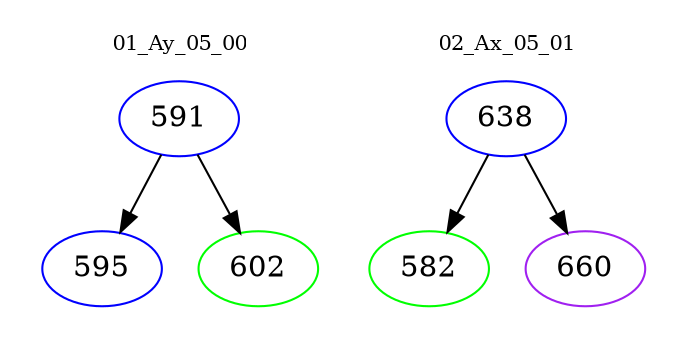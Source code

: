 digraph{
subgraph cluster_0 {
color = white
label = "01_Ay_05_00";
fontsize=10;
T0_591 [label="591", color="blue"]
T0_591 -> T0_595 [color="black"]
T0_595 [label="595", color="blue"]
T0_591 -> T0_602 [color="black"]
T0_602 [label="602", color="green"]
}
subgraph cluster_1 {
color = white
label = "02_Ax_05_01";
fontsize=10;
T1_638 [label="638", color="blue"]
T1_638 -> T1_582 [color="black"]
T1_582 [label="582", color="green"]
T1_638 -> T1_660 [color="black"]
T1_660 [label="660", color="purple"]
}
}
